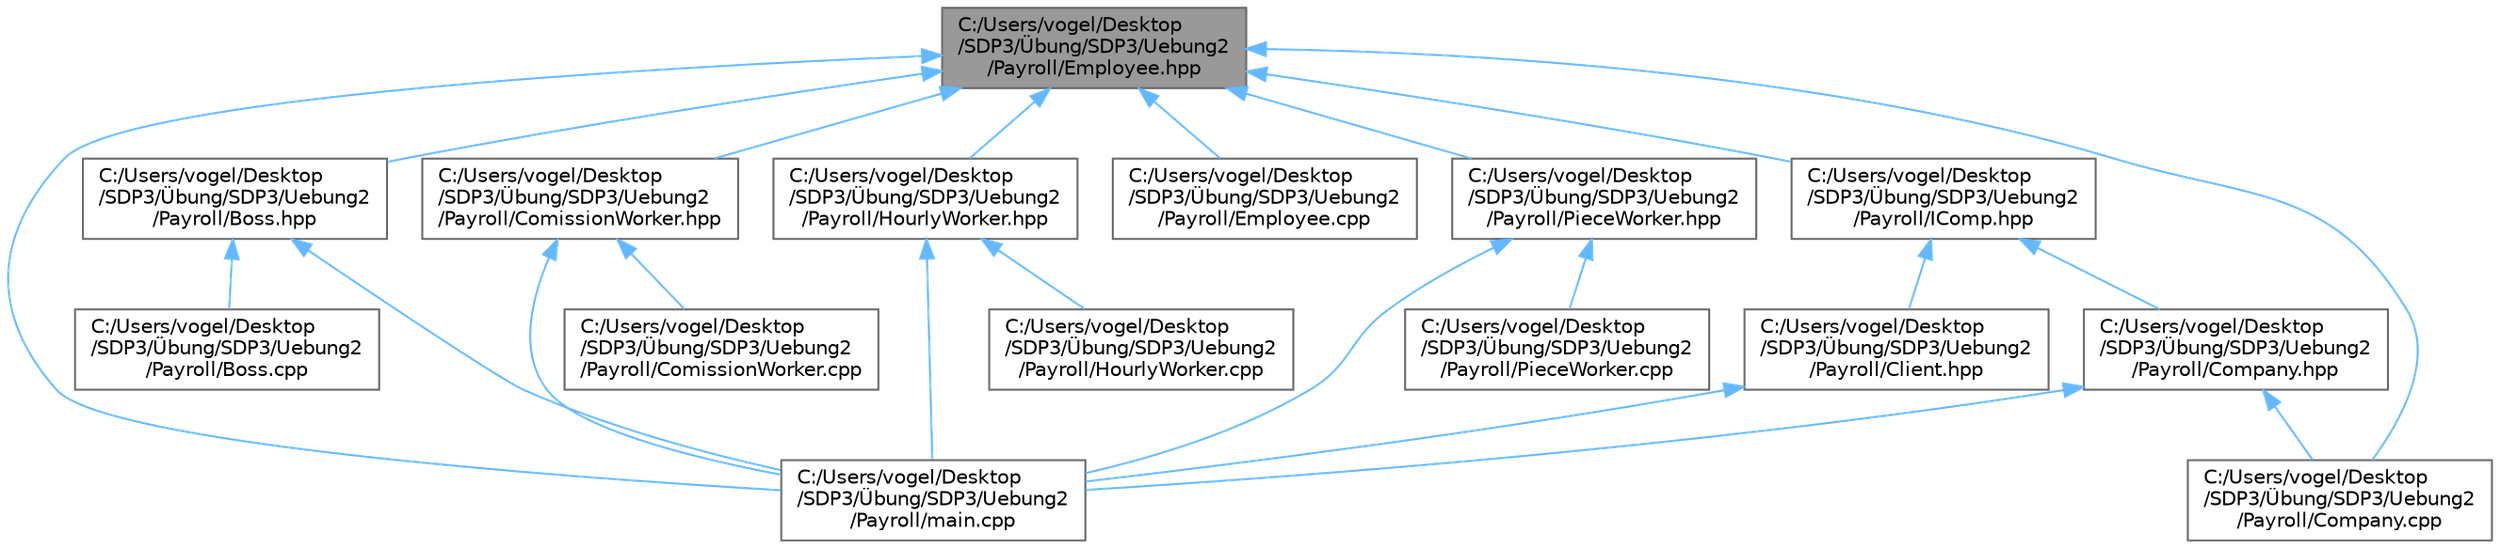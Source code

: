 digraph "C:/Users/vogel/Desktop/SDP3/Übung/SDP3/Uebung2/Payroll/Employee.hpp"
{
 // LATEX_PDF_SIZE
  bgcolor="transparent";
  edge [fontname=Helvetica,fontsize=10,labelfontname=Helvetica,labelfontsize=10];
  node [fontname=Helvetica,fontsize=10,shape=box,height=0.2,width=0.4];
  Node1 [id="Node000001",label="C:/Users/vogel/Desktop\l/SDP3/Übung/SDP3/Uebung2\l/Payroll/Employee.hpp",height=0.2,width=0.4,color="gray40", fillcolor="grey60", style="filled", fontcolor="black",tooltip="Abstract Class for constructing Employees of all types."];
  Node1 -> Node2 [id="edge1_Node000001_Node000002",dir="back",color="steelblue1",style="solid",tooltip=" "];
  Node2 [id="Node000002",label="C:/Users/vogel/Desktop\l/SDP3/Übung/SDP3/Uebung2\l/Payroll/Boss.hpp",height=0.2,width=0.4,color="grey40", fillcolor="white", style="filled",URL="$_boss_8hpp.html",tooltip="Boss Class - inherits from Employee."];
  Node2 -> Node3 [id="edge2_Node000002_Node000003",dir="back",color="steelblue1",style="solid",tooltip=" "];
  Node3 [id="Node000003",label="C:/Users/vogel/Desktop\l/SDP3/Übung/SDP3/Uebung2\l/Payroll/Boss.cpp",height=0.2,width=0.4,color="grey40", fillcolor="white", style="filled",URL="$_boss_8cpp.html",tooltip="Boss Class - inherits from Employee."];
  Node2 -> Node4 [id="edge3_Node000002_Node000004",dir="back",color="steelblue1",style="solid",tooltip=" "];
  Node4 [id="Node000004",label="C:/Users/vogel/Desktop\l/SDP3/Übung/SDP3/Uebung2\l/Payroll/main.cpp",height=0.2,width=0.4,color="grey40", fillcolor="white", style="filled",URL="$main_8cpp.html",tooltip="Testdriver for the Company."];
  Node1 -> Node5 [id="edge4_Node000001_Node000005",dir="back",color="steelblue1",style="solid",tooltip=" "];
  Node5 [id="Node000005",label="C:/Users/vogel/Desktop\l/SDP3/Übung/SDP3/Uebung2\l/Payroll/ComissionWorker.hpp",height=0.2,width=0.4,color="grey40", fillcolor="white", style="filled",URL="$_comission_worker_8hpp.html",tooltip="ComissionWorker Class - inherits from Employee."];
  Node5 -> Node6 [id="edge5_Node000005_Node000006",dir="back",color="steelblue1",style="solid",tooltip=" "];
  Node6 [id="Node000006",label="C:/Users/vogel/Desktop\l/SDP3/Übung/SDP3/Uebung2\l/Payroll/ComissionWorker.cpp",height=0.2,width=0.4,color="grey40", fillcolor="white", style="filled",URL="$_comission_worker_8cpp.html",tooltip="ComissionWorker Class - inherits from Employee."];
  Node5 -> Node4 [id="edge6_Node000005_Node000004",dir="back",color="steelblue1",style="solid",tooltip=" "];
  Node1 -> Node7 [id="edge7_Node000001_Node000007",dir="back",color="steelblue1",style="solid",tooltip=" "];
  Node7 [id="Node000007",label="C:/Users/vogel/Desktop\l/SDP3/Übung/SDP3/Uebung2\l/Payroll/Company.cpp",height=0.2,width=0.4,color="grey40", fillcolor="white", style="filled",URL="$_company_8cpp.html",tooltip="Company that holds Employees and provides information about the."];
  Node1 -> Node8 [id="edge8_Node000001_Node000008",dir="back",color="steelblue1",style="solid",tooltip=" "];
  Node8 [id="Node000008",label="C:/Users/vogel/Desktop\l/SDP3/Übung/SDP3/Uebung2\l/Payroll/Employee.cpp",height=0.2,width=0.4,color="grey40", fillcolor="white", style="filled",URL="$_employee_8cpp.html",tooltip="Abstract Class for constructing Employees of all types."];
  Node1 -> Node9 [id="edge9_Node000001_Node000009",dir="back",color="steelblue1",style="solid",tooltip=" "];
  Node9 [id="Node000009",label="C:/Users/vogel/Desktop\l/SDP3/Übung/SDP3/Uebung2\l/Payroll/HourlyWorker.hpp",height=0.2,width=0.4,color="grey40", fillcolor="white", style="filled",URL="$_hourly_worker_8hpp.html",tooltip="HourlyWorker Class - Inherits from Employee."];
  Node9 -> Node10 [id="edge10_Node000009_Node000010",dir="back",color="steelblue1",style="solid",tooltip=" "];
  Node10 [id="Node000010",label="C:/Users/vogel/Desktop\l/SDP3/Übung/SDP3/Uebung2\l/Payroll/HourlyWorker.cpp",height=0.2,width=0.4,color="grey40", fillcolor="white", style="filled",URL="$_hourly_worker_8cpp.html",tooltip="HourlyWorker Class - Inherits from Employee."];
  Node9 -> Node4 [id="edge11_Node000009_Node000004",dir="back",color="steelblue1",style="solid",tooltip=" "];
  Node1 -> Node11 [id="edge12_Node000001_Node000011",dir="back",color="steelblue1",style="solid",tooltip=" "];
  Node11 [id="Node000011",label="C:/Users/vogel/Desktop\l/SDP3/Übung/SDP3/Uebung2\l/Payroll/IComp.hpp",height=0.2,width=0.4,color="grey40", fillcolor="white", style="filled",URL="$_i_comp_8hpp.html",tooltip="Interface which is implemented by the company and used by the client."];
  Node11 -> Node12 [id="edge13_Node000011_Node000012",dir="back",color="steelblue1",style="solid",tooltip=" "];
  Node12 [id="Node000012",label="C:/Users/vogel/Desktop\l/SDP3/Übung/SDP3/Uebung2\l/Payroll/Client.hpp",height=0.2,width=0.4,color="grey40", fillcolor="white", style="filled",URL="$_client_8hpp.html",tooltip="Client Class that uses the Class Company via the Interface IComp."];
  Node12 -> Node4 [id="edge14_Node000012_Node000004",dir="back",color="steelblue1",style="solid",tooltip=" "];
  Node11 -> Node13 [id="edge15_Node000011_Node000013",dir="back",color="steelblue1",style="solid",tooltip=" "];
  Node13 [id="Node000013",label="C:/Users/vogel/Desktop\l/SDP3/Übung/SDP3/Uebung2\l/Payroll/Company.hpp",height=0.2,width=0.4,color="grey40", fillcolor="white", style="filled",URL="$_company_8hpp.html",tooltip="Company that holds Employees and provides information about the."];
  Node13 -> Node7 [id="edge16_Node000013_Node000007",dir="back",color="steelblue1",style="solid",tooltip=" "];
  Node13 -> Node4 [id="edge17_Node000013_Node000004",dir="back",color="steelblue1",style="solid",tooltip=" "];
  Node1 -> Node14 [id="edge18_Node000001_Node000014",dir="back",color="steelblue1",style="solid",tooltip=" "];
  Node14 [id="Node000014",label="C:/Users/vogel/Desktop\l/SDP3/Übung/SDP3/Uebung2\l/Payroll/PieceWorker.hpp",height=0.2,width=0.4,color="grey40", fillcolor="white", style="filled",URL="$_piece_worker_8hpp.html",tooltip="PieceWorker Class - inherits from Employee."];
  Node14 -> Node15 [id="edge19_Node000014_Node000015",dir="back",color="steelblue1",style="solid",tooltip=" "];
  Node15 [id="Node000015",label="C:/Users/vogel/Desktop\l/SDP3/Übung/SDP3/Uebung2\l/Payroll/PieceWorker.cpp",height=0.2,width=0.4,color="grey40", fillcolor="white", style="filled",URL="$_piece_worker_8cpp.html",tooltip="PieceWorker Class - inherits from Employee."];
  Node14 -> Node4 [id="edge20_Node000014_Node000004",dir="back",color="steelblue1",style="solid",tooltip=" "];
  Node1 -> Node4 [id="edge21_Node000001_Node000004",dir="back",color="steelblue1",style="solid",tooltip=" "];
}
